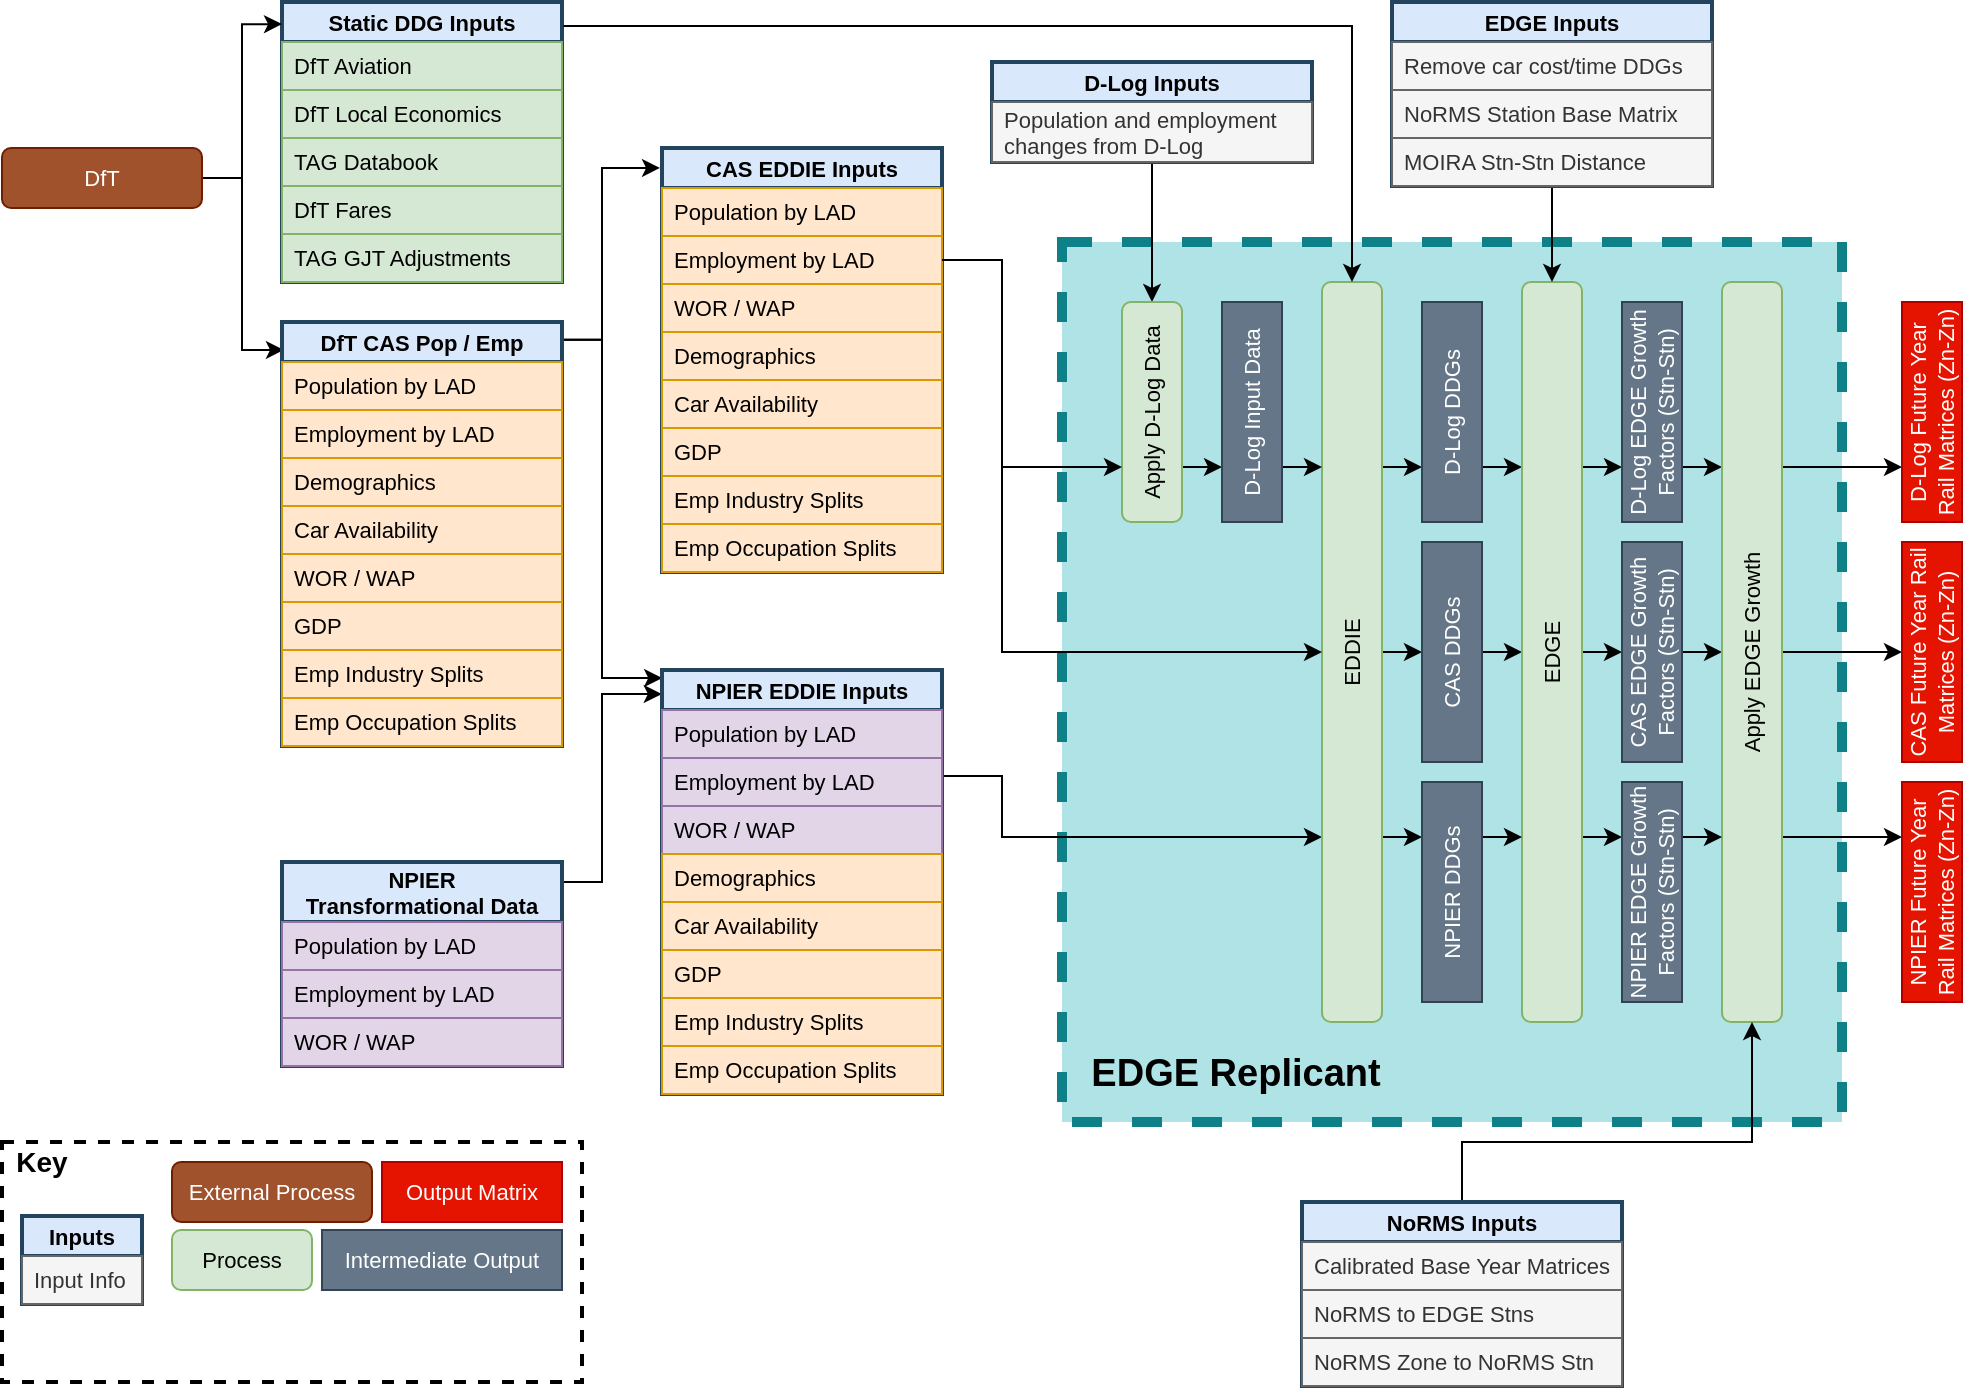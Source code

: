 <mxfile version="14.9.6" type="device" pages="2"><diagram id="xiVbnv9Z3kEjWXhl6XLZ" name="EDGE / Rail"><mxGraphModel dx="2249" dy="832" grid="1" gridSize="10" guides="1" tooltips="1" connect="1" arrows="1" fold="1" page="1" pageScale="1" pageWidth="827" pageHeight="1169" math="0" shadow="0"><root><mxCell id="0"/><mxCell id="1" parent="0"/><mxCell id="wJbxMJdrwcVg3yQO91d--107" value="" style="rounded=0;whiteSpace=wrap;html=1;strokeWidth=5;fontSize=11;dashed=1;fillColor=#b0e3e6;strokeColor=#0e8088;" parent="1" vertex="1"><mxGeometry x="490" y="170" width="390" height="440" as="geometry"/></mxCell><mxCell id="OQW1ox4yVsEIrrEEjxvf-1" value="" style="group" parent="1" vertex="1" connectable="0"><mxGeometry x="-40" y="620" width="290" height="120" as="geometry"/></mxCell><mxCell id="OQW1ox4yVsEIrrEEjxvf-2" value="" style="rounded=0;whiteSpace=wrap;html=1;dashed=1;strokeWidth=2;" parent="OQW1ox4yVsEIrrEEjxvf-1" vertex="1"><mxGeometry width="290" height="120" as="geometry"/></mxCell><mxCell id="OQW1ox4yVsEIrrEEjxvf-3" value="&lt;b style=&quot;font-size: 14px&quot;&gt;Key&lt;/b&gt;" style="text;html=1;strokeColor=none;fillColor=none;align=center;verticalAlign=middle;whiteSpace=wrap;rounded=0;dashed=1;" parent="OQW1ox4yVsEIrrEEjxvf-1" vertex="1"><mxGeometry width="40" height="20" as="geometry"/></mxCell><mxCell id="OQW1ox4yVsEIrrEEjxvf-4" value="Inputs" style="swimlane;fontStyle=1;childLayout=stackLayout;horizontal=1;startSize=20;fillColor=#dae8fc;horizontalStack=0;resizeParent=1;resizeParentMax=0;resizeLast=0;collapsible=1;marginBottom=0;rounded=0;glass=0;fontSize=11;align=center;strokeWidth=2;strokeColor=#23445D;" parent="OQW1ox4yVsEIrrEEjxvf-1" vertex="1"><mxGeometry x="10" y="37" width="60" height="44" as="geometry"/></mxCell><mxCell id="OQW1ox4yVsEIrrEEjxvf-5" value="Input Info" style="text;strokeColor=#666666;fillColor=#f5f5f5;align=left;verticalAlign=middle;spacingLeft=4;spacingRight=4;overflow=hidden;rotatable=0;points=[[0,0.5],[1,0.5]];portConstraint=eastwest;fontSize=11;whiteSpace=wrap;fontColor=#333333;" parent="OQW1ox4yVsEIrrEEjxvf-4" vertex="1"><mxGeometry y="20" width="60" height="24" as="geometry"/></mxCell><mxCell id="OQW1ox4yVsEIrrEEjxvf-6" value="&lt;font style=&quot;font-size: 11px&quot;&gt;Process&lt;/font&gt;" style="rounded=1;whiteSpace=wrap;html=1;fillColor=#d5e8d4;strokeColor=#82b366;" parent="OQW1ox4yVsEIrrEEjxvf-1" vertex="1"><mxGeometry x="85" y="44" width="70" height="30" as="geometry"/></mxCell><mxCell id="OQW1ox4yVsEIrrEEjxvf-7" value="&lt;font style=&quot;font-size: 11px&quot;&gt;External Process&lt;/font&gt;" style="rounded=1;whiteSpace=wrap;html=1;fillColor=#a0522d;strokeColor=#6D1F00;fontColor=#ffffff;" parent="OQW1ox4yVsEIrrEEjxvf-1" vertex="1"><mxGeometry x="85" y="10" width="100" height="30" as="geometry"/></mxCell><mxCell id="OQW1ox4yVsEIrrEEjxvf-8" value="Intermediate Output" style="rounded=0;whiteSpace=wrap;html=1;strokeWidth=1;fillColor=#647687;strokeColor=#314354;fontSize=11;fontColor=#ffffff;" parent="OQW1ox4yVsEIrrEEjxvf-1" vertex="1"><mxGeometry x="160" y="44" width="120" height="30" as="geometry"/></mxCell><mxCell id="OQW1ox4yVsEIrrEEjxvf-9" value="Output Matrix" style="rounded=0;whiteSpace=wrap;html=1;strokeWidth=1;fillColor=#e51400;strokeColor=#B20000;fontSize=11;fontColor=#ffffff;" parent="OQW1ox4yVsEIrrEEjxvf-1" vertex="1"><mxGeometry x="190" y="10" width="90" height="30" as="geometry"/></mxCell><mxCell id="wJbxMJdrwcVg3yQO91d--1" value="Static DDG Inputs" style="swimlane;fontStyle=1;childLayout=stackLayout;horizontal=1;startSize=20;fillColor=#dae8fc;horizontalStack=0;resizeParent=1;resizeParentMax=0;resizeLast=0;collapsible=1;marginBottom=0;rounded=0;glass=0;fontSize=11;align=center;strokeWidth=2;strokeColor=#23445D;" parent="1" vertex="1"><mxGeometry x="100" y="50" width="140" height="140" as="geometry"/></mxCell><mxCell id="wJbxMJdrwcVg3yQO91d--2" value="DfT Aviation" style="text;strokeColor=#82b366;fillColor=#d5e8d4;align=left;verticalAlign=middle;spacingLeft=4;spacingRight=4;overflow=hidden;rotatable=0;points=[[0,0.5],[1,0.5]];portConstraint=eastwest;fontSize=11;whiteSpace=wrap;" parent="wJbxMJdrwcVg3yQO91d--1" vertex="1"><mxGeometry y="20" width="140" height="24" as="geometry"/></mxCell><mxCell id="wJbxMJdrwcVg3yQO91d--11" value="DfT Local Economics" style="text;strokeColor=#82b366;fillColor=#d5e8d4;align=left;verticalAlign=middle;spacingLeft=4;spacingRight=4;overflow=hidden;rotatable=0;points=[[0,0.5],[1,0.5]];portConstraint=eastwest;fontSize=11;whiteSpace=wrap;" parent="wJbxMJdrwcVg3yQO91d--1" vertex="1"><mxGeometry y="44" width="140" height="24" as="geometry"/></mxCell><mxCell id="wJbxMJdrwcVg3yQO91d--12" value="TAG Databook" style="text;strokeColor=#82b366;fillColor=#d5e8d4;align=left;verticalAlign=middle;spacingLeft=4;spacingRight=4;overflow=hidden;rotatable=0;points=[[0,0.5],[1,0.5]];portConstraint=eastwest;fontSize=11;whiteSpace=wrap;" parent="wJbxMJdrwcVg3yQO91d--1" vertex="1"><mxGeometry y="68" width="140" height="24" as="geometry"/></mxCell><mxCell id="wJbxMJdrwcVg3yQO91d--13" value="DfT Fares" style="text;strokeColor=#82b366;fillColor=#d5e8d4;align=left;verticalAlign=middle;spacingLeft=4;spacingRight=4;overflow=hidden;rotatable=0;points=[[0,0.5],[1,0.5]];portConstraint=eastwest;fontSize=11;whiteSpace=wrap;" parent="wJbxMJdrwcVg3yQO91d--1" vertex="1"><mxGeometry y="92" width="140" height="24" as="geometry"/></mxCell><mxCell id="wJbxMJdrwcVg3yQO91d--17" value="TAG GJT Adjustments" style="text;strokeColor=#82b366;fillColor=#d5e8d4;align=left;verticalAlign=middle;spacingLeft=4;spacingRight=4;overflow=hidden;rotatable=0;points=[[0,0.5],[1,0.5]];portConstraint=eastwest;fontSize=11;whiteSpace=wrap;" parent="wJbxMJdrwcVg3yQO91d--1" vertex="1"><mxGeometry y="116" width="140" height="24" as="geometry"/></mxCell><mxCell id="wJbxMJdrwcVg3yQO91d--23" style="edgeStyle=orthogonalEdgeStyle;rounded=0;orthogonalLoop=1;jettySize=auto;html=1;exitX=1;exitY=0.5;exitDx=0;exitDy=0;entryX=0;entryY=0.079;entryDx=0;entryDy=0;entryPerimeter=0;" parent="1" source="wJbxMJdrwcVg3yQO91d--4" target="wJbxMJdrwcVg3yQO91d--1" edge="1"><mxGeometry relative="1" as="geometry"/></mxCell><mxCell id="wJbxMJdrwcVg3yQO91d--24" style="edgeStyle=orthogonalEdgeStyle;rounded=0;orthogonalLoop=1;jettySize=auto;html=1;exitX=1;exitY=0.5;exitDx=0;exitDy=0;entryX=0.007;entryY=0.066;entryDx=0;entryDy=0;entryPerimeter=0;" parent="1" source="wJbxMJdrwcVg3yQO91d--4" target="wJbxMJdrwcVg3yQO91d--8" edge="1"><mxGeometry relative="1" as="geometry"/></mxCell><mxCell id="wJbxMJdrwcVg3yQO91d--4" value="&lt;span style=&quot;font-size: 11px&quot;&gt;DfT&lt;/span&gt;" style="rounded=1;whiteSpace=wrap;html=1;fillColor=#a0522d;strokeColor=#6D1F00;fontColor=#ffffff;" parent="1" vertex="1"><mxGeometry x="-40" y="123" width="100" height="30" as="geometry"/></mxCell><mxCell id="wJbxMJdrwcVg3yQO91d--49" style="edgeStyle=orthogonalEdgeStyle;rounded=0;orthogonalLoop=1;jettySize=auto;html=1;exitX=1.001;exitY=0.082;exitDx=0;exitDy=0;exitPerimeter=0;entryX=-0.001;entryY=0.057;entryDx=0;entryDy=0;entryPerimeter=0;" parent="1" source="wJbxMJdrwcVg3yQO91d--5" target="wJbxMJdrwcVg3yQO91d--40" edge="1"><mxGeometry relative="1" as="geometry"><mxPoint x="220" y="470" as="sourcePoint"/><mxPoint x="240" y="361" as="targetPoint"/><Array as="points"><mxPoint x="240" y="490"/><mxPoint x="260" y="490"/><mxPoint x="260" y="396"/><mxPoint x="290" y="396"/></Array></mxGeometry></mxCell><mxCell id="wJbxMJdrwcVg3yQO91d--5" value="NPIER&#10;Transformational Data" style="swimlane;fontStyle=1;childLayout=stackLayout;horizontal=1;startSize=30;fillColor=#dae8fc;horizontalStack=0;resizeParent=1;resizeParentMax=0;resizeLast=0;collapsible=1;marginBottom=0;rounded=0;glass=0;fontSize=11;align=center;strokeWidth=2;strokeColor=#23445D;" parent="1" vertex="1"><mxGeometry x="100" y="480" width="140" height="102" as="geometry"/></mxCell><mxCell id="wJbxMJdrwcVg3yQO91d--6" value="Population by LAD" style="text;strokeColor=#9673a6;fillColor=#e1d5e7;align=left;verticalAlign=middle;spacingLeft=4;spacingRight=4;overflow=hidden;rotatable=0;points=[[0,0.5],[1,0.5]];portConstraint=eastwest;fontSize=11;whiteSpace=wrap;" parent="wJbxMJdrwcVg3yQO91d--5" vertex="1"><mxGeometry y="30" width="140" height="24" as="geometry"/></mxCell><mxCell id="wJbxMJdrwcVg3yQO91d--7" value="Employment by LAD" style="text;strokeColor=#9673a6;fillColor=#e1d5e7;align=left;verticalAlign=middle;spacingLeft=4;spacingRight=4;overflow=hidden;rotatable=0;points=[[0,0.5],[1,0.5]];portConstraint=eastwest;fontSize=11;whiteSpace=wrap;" parent="wJbxMJdrwcVg3yQO91d--5" vertex="1"><mxGeometry y="54" width="140" height="24" as="geometry"/></mxCell><mxCell id="CoUMYz8mF1S2mDn_6zS0-1" value="WOR / WAP" style="text;strokeColor=#9673a6;fillColor=#e1d5e7;align=left;verticalAlign=middle;spacingLeft=4;spacingRight=4;overflow=hidden;rotatable=0;points=[[0,0.5],[1,0.5]];portConstraint=eastwest;fontSize=11;whiteSpace=wrap;" parent="wJbxMJdrwcVg3yQO91d--5" vertex="1"><mxGeometry y="78" width="140" height="24" as="geometry"/></mxCell><mxCell id="wJbxMJdrwcVg3yQO91d--50" style="edgeStyle=orthogonalEdgeStyle;rounded=0;orthogonalLoop=1;jettySize=auto;html=1;exitX=1.004;exitY=0.042;exitDx=0;exitDy=0;exitPerimeter=0;entryX=0.001;entryY=0.017;entryDx=0;entryDy=0;entryPerimeter=0;" parent="1" source="wJbxMJdrwcVg3yQO91d--8" target="wJbxMJdrwcVg3yQO91d--40" edge="1"><mxGeometry relative="1" as="geometry"><mxPoint x="230" y="390" as="targetPoint"/><mxPoint x="230" y="210" as="sourcePoint"/><Array as="points"><mxPoint x="260" y="219"/><mxPoint x="260" y="388"/><mxPoint x="290" y="388"/></Array></mxGeometry></mxCell><mxCell id="wJbxMJdrwcVg3yQO91d--51" style="edgeStyle=orthogonalEdgeStyle;rounded=0;orthogonalLoop=1;jettySize=auto;html=1;exitX=1.005;exitY=0.042;exitDx=0;exitDy=0;entryX=-0.007;entryY=0.047;entryDx=0;entryDy=0;entryPerimeter=0;exitPerimeter=0;" parent="1" source="wJbxMJdrwcVg3yQO91d--8" target="wJbxMJdrwcVg3yQO91d--26" edge="1"><mxGeometry relative="1" as="geometry"><Array as="points"><mxPoint x="260" y="219"/><mxPoint x="260" y="133"/></Array></mxGeometry></mxCell><mxCell id="wJbxMJdrwcVg3yQO91d--8" value="DfT CAS Pop / Emp" style="swimlane;fontStyle=1;childLayout=stackLayout;horizontal=1;startSize=20;fillColor=#dae8fc;horizontalStack=0;resizeParent=1;resizeParentMax=0;resizeLast=0;collapsible=1;marginBottom=0;rounded=0;glass=0;fontSize=11;align=center;strokeWidth=2;strokeColor=#23445D;" parent="1" vertex="1"><mxGeometry x="100" y="210" width="140" height="212" as="geometry"/></mxCell><mxCell id="wJbxMJdrwcVg3yQO91d--9" value="Population by LAD" style="text;strokeColor=#d79b00;fillColor=#ffe6cc;align=left;verticalAlign=middle;spacingLeft=4;spacingRight=4;overflow=hidden;rotatable=0;points=[[0,0.5],[1,0.5]];portConstraint=eastwest;fontSize=11;whiteSpace=wrap;" parent="wJbxMJdrwcVg3yQO91d--8" vertex="1"><mxGeometry y="20" width="140" height="24" as="geometry"/></mxCell><mxCell id="wJbxMJdrwcVg3yQO91d--10" value="Employment by LAD" style="text;strokeColor=#d79b00;fillColor=#ffe6cc;align=left;verticalAlign=middle;spacingLeft=4;spacingRight=4;overflow=hidden;rotatable=0;points=[[0,0.5],[1,0.5]];portConstraint=eastwest;fontSize=11;whiteSpace=wrap;" parent="wJbxMJdrwcVg3yQO91d--8" vertex="1"><mxGeometry y="44" width="140" height="24" as="geometry"/></mxCell><mxCell id="wJbxMJdrwcVg3yQO91d--21" value="Demographics" style="text;strokeColor=#d79b00;fillColor=#ffe6cc;align=left;verticalAlign=middle;spacingLeft=4;spacingRight=4;overflow=hidden;rotatable=0;points=[[0,0.5],[1,0.5]];portConstraint=eastwest;fontSize=11;whiteSpace=wrap;" parent="wJbxMJdrwcVg3yQO91d--8" vertex="1"><mxGeometry y="68" width="140" height="24" as="geometry"/></mxCell><mxCell id="wJbxMJdrwcVg3yQO91d--20" value="Car Availability" style="text;strokeColor=#d79b00;fillColor=#ffe6cc;align=left;verticalAlign=middle;spacingLeft=4;spacingRight=4;overflow=hidden;rotatable=0;points=[[0,0.5],[1,0.5]];portConstraint=eastwest;fontSize=11;whiteSpace=wrap;" parent="wJbxMJdrwcVg3yQO91d--8" vertex="1"><mxGeometry y="92" width="140" height="24" as="geometry"/></mxCell><mxCell id="wJbxMJdrwcVg3yQO91d--16" value="WOR / WAP" style="text;strokeColor=#d79b00;fillColor=#ffe6cc;align=left;verticalAlign=middle;spacingLeft=4;spacingRight=4;overflow=hidden;rotatable=0;points=[[0,0.5],[1,0.5]];portConstraint=eastwest;fontSize=11;whiteSpace=wrap;" parent="wJbxMJdrwcVg3yQO91d--8" vertex="1"><mxGeometry y="116" width="140" height="24" as="geometry"/></mxCell><mxCell id="wJbxMJdrwcVg3yQO91d--15" value="GDP" style="text;strokeColor=#d79b00;fillColor=#ffe6cc;align=left;verticalAlign=middle;spacingLeft=4;spacingRight=4;overflow=hidden;rotatable=0;points=[[0,0.5],[1,0.5]];portConstraint=eastwest;fontSize=11;whiteSpace=wrap;" parent="wJbxMJdrwcVg3yQO91d--8" vertex="1"><mxGeometry y="140" width="140" height="24" as="geometry"/></mxCell><mxCell id="wJbxMJdrwcVg3yQO91d--22" value="Emp Industry Splits" style="text;strokeColor=#d79b00;fillColor=#ffe6cc;align=left;verticalAlign=middle;spacingLeft=4;spacingRight=4;overflow=hidden;rotatable=0;points=[[0,0.5],[1,0.5]];portConstraint=eastwest;fontSize=11;whiteSpace=wrap;" parent="wJbxMJdrwcVg3yQO91d--8" vertex="1"><mxGeometry y="164" width="140" height="24" as="geometry"/></mxCell><mxCell id="wJbxMJdrwcVg3yQO91d--14" value="Emp Occupation Splits" style="text;strokeColor=#d79b00;fillColor=#ffe6cc;align=left;verticalAlign=middle;spacingLeft=4;spacingRight=4;overflow=hidden;rotatable=0;points=[[0,0.5],[1,0.5]];portConstraint=eastwest;fontSize=11;whiteSpace=wrap;" parent="wJbxMJdrwcVg3yQO91d--8" vertex="1"><mxGeometry y="188" width="140" height="24" as="geometry"/></mxCell><mxCell id="wJbxMJdrwcVg3yQO91d--26" value="CAS EDDIE Inputs" style="swimlane;fontStyle=1;childLayout=stackLayout;horizontal=1;startSize=20;fillColor=#dae8fc;horizontalStack=0;resizeParent=1;resizeParentMax=0;resizeLast=0;collapsible=1;marginBottom=0;rounded=0;glass=0;fontSize=11;align=center;strokeWidth=2;strokeColor=#23445D;" parent="1" vertex="1"><mxGeometry x="290" y="123" width="140" height="212" as="geometry"/></mxCell><mxCell id="wJbxMJdrwcVg3yQO91d--27" value="Population by LAD" style="text;strokeColor=#d79b00;fillColor=#ffe6cc;align=left;verticalAlign=middle;spacingLeft=4;spacingRight=4;overflow=hidden;rotatable=0;points=[[0,0.5],[1,0.5]];portConstraint=eastwest;fontSize=11;whiteSpace=wrap;" parent="wJbxMJdrwcVg3yQO91d--26" vertex="1"><mxGeometry y="20" width="140" height="24" as="geometry"/></mxCell><mxCell id="wJbxMJdrwcVg3yQO91d--28" value="Employment by LAD" style="text;strokeColor=#d79b00;fillColor=#ffe6cc;align=left;verticalAlign=middle;spacingLeft=4;spacingRight=4;overflow=hidden;rotatable=0;points=[[0,0.5],[1,0.5]];portConstraint=eastwest;fontSize=11;whiteSpace=wrap;" parent="wJbxMJdrwcVg3yQO91d--26" vertex="1"><mxGeometry y="44" width="140" height="24" as="geometry"/></mxCell><mxCell id="wJbxMJdrwcVg3yQO91d--31" value="WOR / WAP" style="text;strokeColor=#d79b00;fillColor=#ffe6cc;align=left;verticalAlign=middle;spacingLeft=4;spacingRight=4;overflow=hidden;rotatable=0;points=[[0,0.5],[1,0.5]];portConstraint=eastwest;fontSize=11;whiteSpace=wrap;" parent="wJbxMJdrwcVg3yQO91d--26" vertex="1"><mxGeometry y="68" width="140" height="24" as="geometry"/></mxCell><mxCell id="wJbxMJdrwcVg3yQO91d--29" value="Demographics" style="text;strokeColor=#d79b00;fillColor=#ffe6cc;align=left;verticalAlign=middle;spacingLeft=4;spacingRight=4;overflow=hidden;rotatable=0;points=[[0,0.5],[1,0.5]];portConstraint=eastwest;fontSize=11;whiteSpace=wrap;" parent="wJbxMJdrwcVg3yQO91d--26" vertex="1"><mxGeometry y="92" width="140" height="24" as="geometry"/></mxCell><mxCell id="wJbxMJdrwcVg3yQO91d--30" value="Car Availability" style="text;strokeColor=#d79b00;fillColor=#ffe6cc;align=left;verticalAlign=middle;spacingLeft=4;spacingRight=4;overflow=hidden;rotatable=0;points=[[0,0.5],[1,0.5]];portConstraint=eastwest;fontSize=11;whiteSpace=wrap;" parent="wJbxMJdrwcVg3yQO91d--26" vertex="1"><mxGeometry y="116" width="140" height="24" as="geometry"/></mxCell><mxCell id="wJbxMJdrwcVg3yQO91d--32" value="GDP" style="text;strokeColor=#d79b00;fillColor=#ffe6cc;align=left;verticalAlign=middle;spacingLeft=4;spacingRight=4;overflow=hidden;rotatable=0;points=[[0,0.5],[1,0.5]];portConstraint=eastwest;fontSize=11;whiteSpace=wrap;" parent="wJbxMJdrwcVg3yQO91d--26" vertex="1"><mxGeometry y="140" width="140" height="24" as="geometry"/></mxCell><mxCell id="wJbxMJdrwcVg3yQO91d--33" value="Emp Industry Splits" style="text;strokeColor=#d79b00;fillColor=#ffe6cc;align=left;verticalAlign=middle;spacingLeft=4;spacingRight=4;overflow=hidden;rotatable=0;points=[[0,0.5],[1,0.5]];portConstraint=eastwest;fontSize=11;whiteSpace=wrap;" parent="wJbxMJdrwcVg3yQO91d--26" vertex="1"><mxGeometry y="164" width="140" height="24" as="geometry"/></mxCell><mxCell id="wJbxMJdrwcVg3yQO91d--34" value="Emp Occupation Splits" style="text;strokeColor=#d79b00;fillColor=#ffe6cc;align=left;verticalAlign=middle;spacingLeft=4;spacingRight=4;overflow=hidden;rotatable=0;points=[[0,0.5],[1,0.5]];portConstraint=eastwest;fontSize=11;whiteSpace=wrap;" parent="wJbxMJdrwcVg3yQO91d--26" vertex="1"><mxGeometry y="188" width="140" height="24" as="geometry"/></mxCell><mxCell id="wJbxMJdrwcVg3yQO91d--54" style="edgeStyle=orthogonalEdgeStyle;rounded=0;orthogonalLoop=1;jettySize=auto;html=1;exitX=1;exitY=0.25;exitDx=0;exitDy=0;entryX=0.25;entryY=0;entryDx=0;entryDy=0;" parent="1" source="wJbxMJdrwcVg3yQO91d--40" target="wJbxMJdrwcVg3yQO91d--52" edge="1"><mxGeometry relative="1" as="geometry"><Array as="points"><mxPoint x="460" y="437"/><mxPoint x="460" y="468"/></Array></mxGeometry></mxCell><mxCell id="wJbxMJdrwcVg3yQO91d--40" value="NPIER EDDIE Inputs" style="swimlane;fontStyle=1;childLayout=stackLayout;horizontal=1;startSize=20;fillColor=#dae8fc;horizontalStack=0;resizeParent=1;resizeParentMax=0;resizeLast=0;collapsible=1;marginBottom=0;rounded=0;glass=0;fontSize=11;align=center;strokeWidth=2;strokeColor=#23445D;" parent="1" vertex="1"><mxGeometry x="290" y="384" width="140" height="212" as="geometry"/></mxCell><mxCell id="wJbxMJdrwcVg3yQO91d--41" value="Population by LAD" style="text;strokeColor=#9673a6;fillColor=#e1d5e7;align=left;verticalAlign=middle;spacingLeft=4;spacingRight=4;overflow=hidden;rotatable=0;points=[[0,0.5],[1,0.5]];portConstraint=eastwest;fontSize=11;whiteSpace=wrap;" parent="wJbxMJdrwcVg3yQO91d--40" vertex="1"><mxGeometry y="20" width="140" height="24" as="geometry"/></mxCell><mxCell id="wJbxMJdrwcVg3yQO91d--42" value="Employment by LAD" style="text;strokeColor=#9673a6;fillColor=#e1d5e7;align=left;verticalAlign=middle;spacingLeft=4;spacingRight=4;overflow=hidden;rotatable=0;points=[[0,0.5],[1,0.5]];portConstraint=eastwest;fontSize=11;whiteSpace=wrap;" parent="wJbxMJdrwcVg3yQO91d--40" vertex="1"><mxGeometry y="44" width="140" height="24" as="geometry"/></mxCell><mxCell id="CoUMYz8mF1S2mDn_6zS0-2" value="WOR / WAP" style="text;strokeColor=#9673a6;fillColor=#e1d5e7;align=left;verticalAlign=middle;spacingLeft=4;spacingRight=4;overflow=hidden;rotatable=0;points=[[0,0.5],[1,0.5]];portConstraint=eastwest;fontSize=11;whiteSpace=wrap;" parent="wJbxMJdrwcVg3yQO91d--40" vertex="1"><mxGeometry y="68" width="140" height="24" as="geometry"/></mxCell><mxCell id="wJbxMJdrwcVg3yQO91d--43" value="Demographics" style="text;strokeColor=#d79b00;fillColor=#ffe6cc;align=left;verticalAlign=middle;spacingLeft=4;spacingRight=4;overflow=hidden;rotatable=0;points=[[0,0.5],[1,0.5]];portConstraint=eastwest;fontSize=11;whiteSpace=wrap;" parent="wJbxMJdrwcVg3yQO91d--40" vertex="1"><mxGeometry y="92" width="140" height="24" as="geometry"/></mxCell><mxCell id="wJbxMJdrwcVg3yQO91d--44" value="Car Availability" style="text;strokeColor=#d79b00;fillColor=#ffe6cc;align=left;verticalAlign=middle;spacingLeft=4;spacingRight=4;overflow=hidden;rotatable=0;points=[[0,0.5],[1,0.5]];portConstraint=eastwest;fontSize=11;whiteSpace=wrap;" parent="wJbxMJdrwcVg3yQO91d--40" vertex="1"><mxGeometry y="116" width="140" height="24" as="geometry"/></mxCell><mxCell id="wJbxMJdrwcVg3yQO91d--46" value="GDP" style="text;strokeColor=#d79b00;fillColor=#ffe6cc;align=left;verticalAlign=middle;spacingLeft=4;spacingRight=4;overflow=hidden;rotatable=0;points=[[0,0.5],[1,0.5]];portConstraint=eastwest;fontSize=11;whiteSpace=wrap;" parent="wJbxMJdrwcVg3yQO91d--40" vertex="1"><mxGeometry y="140" width="140" height="24" as="geometry"/></mxCell><mxCell id="wJbxMJdrwcVg3yQO91d--47" value="Emp Industry Splits" style="text;strokeColor=#d79b00;fillColor=#ffe6cc;align=left;verticalAlign=middle;spacingLeft=4;spacingRight=4;overflow=hidden;rotatable=0;points=[[0,0.5],[1,0.5]];portConstraint=eastwest;fontSize=11;whiteSpace=wrap;" parent="wJbxMJdrwcVg3yQO91d--40" vertex="1"><mxGeometry y="164" width="140" height="24" as="geometry"/></mxCell><mxCell id="wJbxMJdrwcVg3yQO91d--48" value="Emp Occupation Splits" style="text;strokeColor=#d79b00;fillColor=#ffe6cc;align=left;verticalAlign=middle;spacingLeft=4;spacingRight=4;overflow=hidden;rotatable=0;points=[[0,0.5],[1,0.5]];portConstraint=eastwest;fontSize=11;whiteSpace=wrap;" parent="wJbxMJdrwcVg3yQO91d--40" vertex="1"><mxGeometry y="188" width="140" height="24" as="geometry"/></mxCell><mxCell id="wJbxMJdrwcVg3yQO91d--59" style="edgeStyle=orthogonalEdgeStyle;rounded=0;orthogonalLoop=1;jettySize=auto;html=1;exitX=0.5;exitY=1;exitDx=0;exitDy=0;entryX=0.5;entryY=0;entryDx=0;entryDy=0;" parent="1" source="wJbxMJdrwcVg3yQO91d--52" target="wJbxMJdrwcVg3yQO91d--56" edge="1"><mxGeometry relative="1" as="geometry"/></mxCell><mxCell id="K4s2SUWSrwWurAR0az5r-6" style="edgeStyle=orthogonalEdgeStyle;rounded=0;orthogonalLoop=1;jettySize=auto;html=1;exitX=0.75;exitY=1;exitDx=0;exitDy=0;entryX=0.25;entryY=0;entryDx=0;entryDy=0;" edge="1" parent="1" source="wJbxMJdrwcVg3yQO91d--52" target="wJbxMJdrwcVg3yQO91d--58"><mxGeometry relative="1" as="geometry"/></mxCell><mxCell id="K4s2SUWSrwWurAR0az5r-7" style="edgeStyle=orthogonalEdgeStyle;rounded=0;orthogonalLoop=1;jettySize=auto;html=1;exitX=0.25;exitY=1;exitDx=0;exitDy=0;entryX=0.75;entryY=0;entryDx=0;entryDy=0;" edge="1" parent="1" source="wJbxMJdrwcVg3yQO91d--52" target="K4s2SUWSrwWurAR0az5r-1"><mxGeometry relative="1" as="geometry"/></mxCell><mxCell id="wJbxMJdrwcVg3yQO91d--52" value="&lt;font style=&quot;font-size: 11px&quot;&gt;EDDIE&lt;/font&gt;" style="rounded=1;whiteSpace=wrap;html=1;fillColor=#d5e8d4;strokeColor=#82b366;rotation=-90;" parent="1" vertex="1"><mxGeometry x="450" y="360" width="370" height="30" as="geometry"/></mxCell><mxCell id="wJbxMJdrwcVg3yQO91d--53" style="edgeStyle=orthogonalEdgeStyle;rounded=0;orthogonalLoop=1;jettySize=auto;html=1;exitX=1.005;exitY=0.086;exitDx=0;exitDy=0;exitPerimeter=0;entryX=1;entryY=0.5;entryDx=0;entryDy=0;" parent="1" source="wJbxMJdrwcVg3yQO91d--1" target="wJbxMJdrwcVg3yQO91d--52" edge="1"><mxGeometry relative="1" as="geometry"/></mxCell><mxCell id="K4s2SUWSrwWurAR0az5r-16" style="edgeStyle=orthogonalEdgeStyle;rounded=0;jumpStyle=arc;orthogonalLoop=1;jettySize=auto;html=1;exitX=0.5;exitY=1;exitDx=0;exitDy=0;entryX=0.5;entryY=0;entryDx=0;entryDy=0;" edge="1" parent="1" source="wJbxMJdrwcVg3yQO91d--56" target="wJbxMJdrwcVg3yQO91d--61"><mxGeometry relative="1" as="geometry"/></mxCell><mxCell id="wJbxMJdrwcVg3yQO91d--56" value="CAS DDGs" style="rounded=0;whiteSpace=wrap;html=1;strokeWidth=1;fillColor=#647687;strokeColor=#314354;fontSize=11;fontColor=#ffffff;rotation=-90;" parent="1" vertex="1"><mxGeometry x="630" y="360" width="110" height="30" as="geometry"/></mxCell><mxCell id="K4s2SUWSrwWurAR0az5r-15" style="edgeStyle=orthogonalEdgeStyle;rounded=0;jumpStyle=arc;orthogonalLoop=1;jettySize=auto;html=1;exitX=0.25;exitY=1;exitDx=0;exitDy=0;entryX=0.75;entryY=0;entryDx=0;entryDy=0;" edge="1" parent="1" source="wJbxMJdrwcVg3yQO91d--58" target="wJbxMJdrwcVg3yQO91d--61"><mxGeometry relative="1" as="geometry"/></mxCell><mxCell id="wJbxMJdrwcVg3yQO91d--58" value="D-Log DDGs" style="rounded=0;whiteSpace=wrap;html=1;strokeWidth=1;fillColor=#647687;strokeColor=#314354;fontSize=11;fontColor=#ffffff;rotation=-90;" parent="1" vertex="1"><mxGeometry x="630" y="240" width="110" height="30" as="geometry"/></mxCell><mxCell id="K4s2SUWSrwWurAR0az5r-19" style="edgeStyle=orthogonalEdgeStyle;rounded=0;jumpStyle=arc;orthogonalLoop=1;jettySize=auto;html=1;exitX=0.75;exitY=1;exitDx=0;exitDy=0;entryX=0.25;entryY=0;entryDx=0;entryDy=0;" edge="1" parent="1" source="wJbxMJdrwcVg3yQO91d--61" target="wJbxMJdrwcVg3yQO91d--72"><mxGeometry relative="1" as="geometry"/></mxCell><mxCell id="K4s2SUWSrwWurAR0az5r-20" style="edgeStyle=orthogonalEdgeStyle;rounded=0;jumpStyle=arc;orthogonalLoop=1;jettySize=auto;html=1;exitX=0.5;exitY=1;exitDx=0;exitDy=0;entryX=0.5;entryY=0;entryDx=0;entryDy=0;" edge="1" parent="1" source="wJbxMJdrwcVg3yQO91d--61" target="wJbxMJdrwcVg3yQO91d--71"><mxGeometry relative="1" as="geometry"/></mxCell><mxCell id="K4s2SUWSrwWurAR0az5r-21" style="edgeStyle=orthogonalEdgeStyle;rounded=0;jumpStyle=arc;orthogonalLoop=1;jettySize=auto;html=1;exitX=0.25;exitY=1;exitDx=0;exitDy=0;entryX=0.75;entryY=0;entryDx=0;entryDy=0;" edge="1" parent="1" source="wJbxMJdrwcVg3yQO91d--61" target="K4s2SUWSrwWurAR0az5r-18"><mxGeometry relative="1" as="geometry"/></mxCell><mxCell id="wJbxMJdrwcVg3yQO91d--61" value="&lt;font style=&quot;font-size: 11px&quot;&gt;EDGE&lt;/font&gt;" style="rounded=1;whiteSpace=wrap;html=1;fillColor=#d5e8d4;strokeColor=#82b366;rotation=-90;" parent="1" vertex="1"><mxGeometry x="550" y="360" width="370" height="30" as="geometry"/></mxCell><mxCell id="wJbxMJdrwcVg3yQO91d--70" style="edgeStyle=orthogonalEdgeStyle;rounded=0;orthogonalLoop=1;jettySize=auto;html=1;exitX=0.5;exitY=1;exitDx=0;exitDy=0;" parent="1" source="wJbxMJdrwcVg3yQO91d--64" target="wJbxMJdrwcVg3yQO91d--61" edge="1"><mxGeometry relative="1" as="geometry"/></mxCell><mxCell id="wJbxMJdrwcVg3yQO91d--64" value="EDGE Inputs" style="swimlane;fontStyle=1;childLayout=stackLayout;horizontal=1;startSize=20;fillColor=#dae8fc;horizontalStack=0;resizeParent=1;resizeParentMax=0;resizeLast=0;collapsible=1;marginBottom=0;rounded=0;glass=0;fontSize=11;align=center;strokeWidth=2;strokeColor=#23445D;" parent="1" vertex="1"><mxGeometry x="655" y="50" width="160" height="92" as="geometry"/></mxCell><mxCell id="wJbxMJdrwcVg3yQO91d--65" value="Remove car cost/time DDGs" style="text;strokeColor=#666666;fillColor=#f5f5f5;align=left;verticalAlign=middle;spacingLeft=4;spacingRight=4;overflow=hidden;rotatable=0;points=[[0,0.5],[1,0.5]];portConstraint=eastwest;fontSize=11;whiteSpace=wrap;fontColor=#333333;" parent="wJbxMJdrwcVg3yQO91d--64" vertex="1"><mxGeometry y="20" width="160" height="24" as="geometry"/></mxCell><mxCell id="wJbxMJdrwcVg3yQO91d--66" value="NoRMS Station Base Matrix" style="text;strokeColor=#666666;fillColor=#f5f5f5;align=left;verticalAlign=middle;spacingLeft=4;spacingRight=4;overflow=hidden;rotatable=0;points=[[0,0.5],[1,0.5]];portConstraint=eastwest;fontSize=11;whiteSpace=wrap;fontColor=#333333;" parent="wJbxMJdrwcVg3yQO91d--64" vertex="1"><mxGeometry y="44" width="160" height="24" as="geometry"/></mxCell><mxCell id="wJbxMJdrwcVg3yQO91d--67" value="MOIRA Stn-Stn Distance" style="text;strokeColor=#666666;fillColor=#f5f5f5;align=left;verticalAlign=middle;spacingLeft=4;spacingRight=4;overflow=hidden;rotatable=0;points=[[0,0.5],[1,0.5]];portConstraint=eastwest;fontSize=11;whiteSpace=wrap;fontColor=#333333;" parent="wJbxMJdrwcVg3yQO91d--64" vertex="1"><mxGeometry y="68" width="160" height="24" as="geometry"/></mxCell><mxCell id="K4s2SUWSrwWurAR0az5r-23" style="edgeStyle=orthogonalEdgeStyle;rounded=0;jumpStyle=arc;orthogonalLoop=1;jettySize=auto;html=1;exitX=0.5;exitY=1;exitDx=0;exitDy=0;entryX=0.5;entryY=0;entryDx=0;entryDy=0;" edge="1" parent="1" source="wJbxMJdrwcVg3yQO91d--71" target="wJbxMJdrwcVg3yQO91d--75"><mxGeometry relative="1" as="geometry"/></mxCell><mxCell id="wJbxMJdrwcVg3yQO91d--71" value="CAS EDGE Growth Factors (Stn-Stn)" style="rounded=0;whiteSpace=wrap;html=1;strokeWidth=1;fillColor=#647687;strokeColor=#314354;fontSize=11;fontColor=#ffffff;rotation=-90;" parent="1" vertex="1"><mxGeometry x="730" y="360" width="110" height="30" as="geometry"/></mxCell><mxCell id="K4s2SUWSrwWurAR0az5r-22" style="edgeStyle=orthogonalEdgeStyle;rounded=0;jumpStyle=arc;orthogonalLoop=1;jettySize=auto;html=1;exitX=0.25;exitY=1;exitDx=0;exitDy=0;entryX=0.75;entryY=0;entryDx=0;entryDy=0;" edge="1" parent="1" source="wJbxMJdrwcVg3yQO91d--72" target="wJbxMJdrwcVg3yQO91d--75"><mxGeometry relative="1" as="geometry"/></mxCell><mxCell id="wJbxMJdrwcVg3yQO91d--72" value="D-Log EDGE Growth Factors (Stn-Stn)" style="rounded=0;whiteSpace=wrap;html=1;strokeWidth=1;fillColor=#647687;strokeColor=#314354;fontSize=11;fontColor=#ffffff;rotation=-90;" parent="1" vertex="1"><mxGeometry x="730" y="240" width="110" height="30" as="geometry"/></mxCell><mxCell id="K4s2SUWSrwWurAR0az5r-28" style="edgeStyle=orthogonalEdgeStyle;rounded=0;jumpStyle=arc;orthogonalLoop=1;jettySize=auto;html=1;exitX=0.75;exitY=1;exitDx=0;exitDy=0;entryX=0.25;entryY=0;entryDx=0;entryDy=0;" edge="1" parent="1" source="wJbxMJdrwcVg3yQO91d--75" target="wJbxMJdrwcVg3yQO91d--100"><mxGeometry relative="1" as="geometry"/></mxCell><mxCell id="K4s2SUWSrwWurAR0az5r-29" style="edgeStyle=orthogonalEdgeStyle;rounded=0;jumpStyle=arc;orthogonalLoop=1;jettySize=auto;html=1;exitX=0.5;exitY=1;exitDx=0;exitDy=0;" edge="1" parent="1" source="wJbxMJdrwcVg3yQO91d--75" target="K4s2SUWSrwWurAR0az5r-26"><mxGeometry relative="1" as="geometry"/></mxCell><mxCell id="K4s2SUWSrwWurAR0az5r-30" style="edgeStyle=orthogonalEdgeStyle;rounded=0;jumpStyle=arc;orthogonalLoop=1;jettySize=auto;html=1;exitX=0.25;exitY=1;exitDx=0;exitDy=0;entryX=0.75;entryY=0;entryDx=0;entryDy=0;" edge="1" parent="1" source="wJbxMJdrwcVg3yQO91d--75" target="K4s2SUWSrwWurAR0az5r-27"><mxGeometry relative="1" as="geometry"/></mxCell><mxCell id="wJbxMJdrwcVg3yQO91d--75" value="&lt;font style=&quot;font-size: 11px&quot;&gt;Apply EDGE Growth&lt;/font&gt;" style="rounded=1;whiteSpace=wrap;html=1;fillColor=#d5e8d4;strokeColor=#82b366;rotation=-90;" parent="1" vertex="1"><mxGeometry x="650" y="360" width="370" height="30" as="geometry"/></mxCell><mxCell id="wJbxMJdrwcVg3yQO91d--82" style="edgeStyle=orthogonalEdgeStyle;rounded=0;orthogonalLoop=1;jettySize=auto;html=1;exitX=0.5;exitY=0;exitDx=0;exitDy=0;entryX=0;entryY=0.5;entryDx=0;entryDy=0;" parent="1" source="wJbxMJdrwcVg3yQO91d--78" target="wJbxMJdrwcVg3yQO91d--75" edge="1"><mxGeometry relative="1" as="geometry"><mxPoint x="900" y="450" as="targetPoint"/><Array as="points"><mxPoint x="690" y="620"/><mxPoint x="835" y="620"/></Array></mxGeometry></mxCell><mxCell id="wJbxMJdrwcVg3yQO91d--78" value="NoRMS Inputs" style="swimlane;fontStyle=1;childLayout=stackLayout;horizontal=1;startSize=20;fillColor=#dae8fc;horizontalStack=0;resizeParent=1;resizeParentMax=0;resizeLast=0;collapsible=1;marginBottom=0;rounded=0;glass=0;fontSize=11;align=center;strokeWidth=2;strokeColor=#23445D;" parent="1" vertex="1"><mxGeometry x="610" y="650" width="160" height="92" as="geometry"/></mxCell><mxCell id="wJbxMJdrwcVg3yQO91d--79" value="Calibrated Base Year Matrices" style="text;strokeColor=#666666;fillColor=#f5f5f5;align=left;verticalAlign=middle;spacingLeft=4;spacingRight=4;overflow=hidden;rotatable=0;points=[[0,0.5],[1,0.5]];portConstraint=eastwest;fontSize=11;whiteSpace=wrap;fontColor=#333333;" parent="wJbxMJdrwcVg3yQO91d--78" vertex="1"><mxGeometry y="20" width="160" height="24" as="geometry"/></mxCell><mxCell id="wJbxMJdrwcVg3yQO91d--80" value="NoRMS to EDGE Stns" style="text;strokeColor=#666666;fillColor=#f5f5f5;align=left;verticalAlign=middle;spacingLeft=4;spacingRight=4;overflow=hidden;rotatable=0;points=[[0,0.5],[1,0.5]];portConstraint=eastwest;fontSize=11;whiteSpace=wrap;fontColor=#333333;" parent="wJbxMJdrwcVg3yQO91d--78" vertex="1"><mxGeometry y="44" width="160" height="24" as="geometry"/></mxCell><mxCell id="wJbxMJdrwcVg3yQO91d--81" value="NoRMS Zone to NoRMS Stn" style="text;strokeColor=#666666;fillColor=#f5f5f5;align=left;verticalAlign=middle;spacingLeft=4;spacingRight=4;overflow=hidden;rotatable=0;points=[[0,0.5],[1,0.5]];portConstraint=eastwest;fontSize=11;whiteSpace=wrap;fontColor=#333333;" parent="wJbxMJdrwcVg3yQO91d--78" vertex="1"><mxGeometry y="68" width="160" height="24" as="geometry"/></mxCell><mxCell id="K4s2SUWSrwWurAR0az5r-63" style="edgeStyle=orthogonalEdgeStyle;rounded=0;jumpStyle=arc;orthogonalLoop=1;jettySize=auto;html=1;exitX=0.5;exitY=1;exitDx=0;exitDy=0;entryX=1;entryY=0.5;entryDx=0;entryDy=0;" edge="1" parent="1" source="wJbxMJdrwcVg3yQO91d--94" target="K4s2SUWSrwWurAR0az5r-8"><mxGeometry relative="1" as="geometry"/></mxCell><mxCell id="wJbxMJdrwcVg3yQO91d--94" value="D-Log Inputs" style="swimlane;fontStyle=1;childLayout=stackLayout;horizontal=1;startSize=20;fillColor=#dae8fc;horizontalStack=0;resizeParent=1;resizeParentMax=0;resizeLast=0;collapsible=1;marginBottom=0;rounded=0;glass=0;fontSize=11;align=center;strokeWidth=2;strokeColor=#23445D;" parent="1" vertex="1"><mxGeometry x="455" y="80" width="160" height="50" as="geometry"/></mxCell><mxCell id="wJbxMJdrwcVg3yQO91d--95" value="Population and employment changes from D-Log" style="text;strokeColor=#666666;fillColor=#f5f5f5;align=left;verticalAlign=middle;spacingLeft=4;spacingRight=4;overflow=hidden;rotatable=0;points=[[0,0.5],[1,0.5]];portConstraint=eastwest;fontSize=11;whiteSpace=wrap;fontColor=#333333;" parent="wJbxMJdrwcVg3yQO91d--94" vertex="1"><mxGeometry y="20" width="160" height="30" as="geometry"/></mxCell><mxCell id="wJbxMJdrwcVg3yQO91d--100" value="D-Log Future Year Rail Matrices (Zn-Zn)" style="rounded=0;whiteSpace=wrap;html=1;strokeWidth=1;fillColor=#e51400;strokeColor=#B20000;fontSize=11;fontColor=#ffffff;rotation=-90;" parent="1" vertex="1"><mxGeometry x="870" y="240" width="110" height="30" as="geometry"/></mxCell><mxCell id="wJbxMJdrwcVg3yQO91d--106" value="&lt;font size=&quot;1&quot;&gt;&lt;b style=&quot;font-size: 19px&quot;&gt;EDGE Replicant&lt;/b&gt;&lt;/font&gt;" style="text;html=1;strokeColor=none;fillColor=none;align=center;verticalAlign=middle;whiteSpace=wrap;rounded=0;dashed=1;fontSize=11;" parent="1" vertex="1"><mxGeometry x="497" y="575.5" width="160" height="20" as="geometry"/></mxCell><mxCell id="K4s2SUWSrwWurAR0az5r-17" style="edgeStyle=orthogonalEdgeStyle;rounded=0;jumpStyle=arc;orthogonalLoop=1;jettySize=auto;html=1;exitX=0.75;exitY=1;exitDx=0;exitDy=0;entryX=0.25;entryY=0;entryDx=0;entryDy=0;" edge="1" parent="1" source="K4s2SUWSrwWurAR0az5r-1" target="wJbxMJdrwcVg3yQO91d--61"><mxGeometry relative="1" as="geometry"/></mxCell><mxCell id="K4s2SUWSrwWurAR0az5r-1" value="NPIER DDGs" style="rounded=0;whiteSpace=wrap;html=1;strokeWidth=1;fillColor=#647687;strokeColor=#314354;fontSize=11;fontColor=#ffffff;rotation=-90;" vertex="1" parent="1"><mxGeometry x="630" y="480" width="110" height="30" as="geometry"/></mxCell><mxCell id="K4s2SUWSrwWurAR0az5r-35" style="edgeStyle=orthogonalEdgeStyle;rounded=0;jumpStyle=arc;orthogonalLoop=1;jettySize=auto;html=1;exitX=0.25;exitY=1;exitDx=0;exitDy=0;entryX=0.25;entryY=0;entryDx=0;entryDy=0;" edge="1" parent="1" source="K4s2SUWSrwWurAR0az5r-8" target="K4s2SUWSrwWurAR0az5r-10"><mxGeometry relative="1" as="geometry"/></mxCell><mxCell id="K4s2SUWSrwWurAR0az5r-8" value="&lt;font style=&quot;font-size: 11px&quot;&gt;Apply D-Log Data&lt;br&gt;&lt;/font&gt;" style="rounded=1;whiteSpace=wrap;html=1;fillColor=#d5e8d4;strokeColor=#82b366;rotation=-90;" vertex="1" parent="1"><mxGeometry x="480" y="240" width="110" height="30" as="geometry"/></mxCell><mxCell id="K4s2SUWSrwWurAR0az5r-34" style="edgeStyle=orthogonalEdgeStyle;rounded=0;jumpStyle=arc;orthogonalLoop=1;jettySize=auto;html=1;exitX=0.25;exitY=1;exitDx=0;exitDy=0;entryX=0.75;entryY=0;entryDx=0;entryDy=0;" edge="1" parent="1" source="K4s2SUWSrwWurAR0az5r-10" target="wJbxMJdrwcVg3yQO91d--52"><mxGeometry relative="1" as="geometry"/></mxCell><mxCell id="K4s2SUWSrwWurAR0az5r-10" value="D-Log Input Data" style="rounded=0;whiteSpace=wrap;html=1;strokeWidth=1;fillColor=#647687;strokeColor=#314354;fontSize=11;fontColor=#ffffff;rotation=-90;" vertex="1" parent="1"><mxGeometry x="530" y="240" width="110" height="30" as="geometry"/></mxCell><mxCell id="K4s2SUWSrwWurAR0az5r-24" style="edgeStyle=orthogonalEdgeStyle;rounded=0;jumpStyle=arc;orthogonalLoop=1;jettySize=auto;html=1;exitX=0.75;exitY=1;exitDx=0;exitDy=0;entryX=0.25;entryY=0;entryDx=0;entryDy=0;" edge="1" parent="1" source="K4s2SUWSrwWurAR0az5r-18" target="wJbxMJdrwcVg3yQO91d--75"><mxGeometry relative="1" as="geometry"/></mxCell><mxCell id="K4s2SUWSrwWurAR0az5r-18" value="NPIER EDGE Growth Factors (Stn-Stn)" style="rounded=0;whiteSpace=wrap;html=1;strokeWidth=1;fillColor=#647687;strokeColor=#314354;fontSize=11;fontColor=#ffffff;rotation=-90;" vertex="1" parent="1"><mxGeometry x="730" y="480" width="110" height="30" as="geometry"/></mxCell><mxCell id="K4s2SUWSrwWurAR0az5r-26" value="CAS Future Year Rail Matrices (Zn-Zn)" style="rounded=0;whiteSpace=wrap;html=1;strokeWidth=1;fillColor=#e51400;strokeColor=#B20000;fontSize=11;fontColor=#ffffff;rotation=-90;" vertex="1" parent="1"><mxGeometry x="870" y="360" width="110" height="30" as="geometry"/></mxCell><mxCell id="K4s2SUWSrwWurAR0az5r-27" value="NPIER Future Year Rail Matrices (Zn-Zn)" style="rounded=0;whiteSpace=wrap;html=1;strokeWidth=1;fillColor=#e51400;strokeColor=#B20000;fontSize=11;fontColor=#ffffff;rotation=-90;" vertex="1" parent="1"><mxGeometry x="870" y="480" width="110" height="30" as="geometry"/></mxCell><mxCell id="K4s2SUWSrwWurAR0az5r-36" style="edgeStyle=orthogonalEdgeStyle;rounded=0;jumpStyle=arc;orthogonalLoop=1;jettySize=auto;html=1;exitX=1;exitY=0.5;exitDx=0;exitDy=0;entryX=0.25;entryY=0;entryDx=0;entryDy=0;" edge="1" parent="1" source="wJbxMJdrwcVg3yQO91d--28" target="K4s2SUWSrwWurAR0az5r-8"><mxGeometry relative="1" as="geometry"><Array as="points"><mxPoint x="460" y="179"/><mxPoint x="460" y="283"/></Array></mxGeometry></mxCell><mxCell id="K4s2SUWSrwWurAR0az5r-37" style="edgeStyle=orthogonalEdgeStyle;rounded=0;jumpStyle=arc;orthogonalLoop=1;jettySize=auto;html=1;exitX=1;exitY=0.5;exitDx=0;exitDy=0;entryX=0.5;entryY=0;entryDx=0;entryDy=0;" edge="1" parent="1" source="wJbxMJdrwcVg3yQO91d--28" target="wJbxMJdrwcVg3yQO91d--52"><mxGeometry relative="1" as="geometry"><Array as="points"><mxPoint x="460" y="179"/><mxPoint x="460" y="375"/></Array></mxGeometry></mxCell></root></mxGraphModel></diagram><diagram id="nnbe7mMeBayRg49unX90" name="Shapes"><mxGraphModel dx="1422" dy="832" grid="1" gridSize="10" guides="1" tooltips="1" connect="1" arrows="1" fold="1" page="1" pageScale="1" pageWidth="827" pageHeight="1169" math="0" shadow="0"><root><mxCell id="oxkEi9M_JXyr-AanmWj1-0"/><mxCell id="oxkEi9M_JXyr-AanmWj1-1" parent="oxkEi9M_JXyr-AanmWj1-0"/><mxCell id="oxkEi9M_JXyr-AanmWj1-2" value="" style="group" vertex="1" connectable="0" parent="oxkEi9M_JXyr-AanmWj1-1"><mxGeometry x="80" y="80" width="290" height="120" as="geometry"/></mxCell><mxCell id="oxkEi9M_JXyr-AanmWj1-3" value="" style="rounded=0;whiteSpace=wrap;html=1;dashed=1;strokeWidth=2;" vertex="1" parent="oxkEi9M_JXyr-AanmWj1-2"><mxGeometry width="290" height="120" as="geometry"/></mxCell><mxCell id="oxkEi9M_JXyr-AanmWj1-4" value="&lt;b style=&quot;font-size: 14px&quot;&gt;Key&lt;/b&gt;" style="text;html=1;strokeColor=none;fillColor=none;align=center;verticalAlign=middle;whiteSpace=wrap;rounded=0;dashed=1;" vertex="1" parent="oxkEi9M_JXyr-AanmWj1-2"><mxGeometry width="40" height="20" as="geometry"/></mxCell><mxCell id="oxkEi9M_JXyr-AanmWj1-5" value="Inputs" style="swimlane;fontStyle=1;childLayout=stackLayout;horizontal=1;startSize=20;fillColor=#dae8fc;horizontalStack=0;resizeParent=1;resizeParentMax=0;resizeLast=0;collapsible=1;marginBottom=0;rounded=0;glass=0;fontSize=11;align=center;strokeWidth=2;strokeColor=#23445D;" vertex="1" parent="oxkEi9M_JXyr-AanmWj1-2"><mxGeometry x="10" y="37" width="60" height="44" as="geometry"/></mxCell><mxCell id="oxkEi9M_JXyr-AanmWj1-6" value="Input Info" style="text;strokeColor=#666666;fillColor=#f5f5f5;align=left;verticalAlign=middle;spacingLeft=4;spacingRight=4;overflow=hidden;rotatable=0;points=[[0,0.5],[1,0.5]];portConstraint=eastwest;fontSize=11;whiteSpace=wrap;fontColor=#333333;" vertex="1" parent="oxkEi9M_JXyr-AanmWj1-5"><mxGeometry y="20" width="60" height="24" as="geometry"/></mxCell><mxCell id="oxkEi9M_JXyr-AanmWj1-7" value="&lt;font style=&quot;font-size: 11px&quot;&gt;Process&lt;/font&gt;" style="rounded=1;whiteSpace=wrap;html=1;fillColor=#d5e8d4;strokeColor=#82b366;" vertex="1" parent="oxkEi9M_JXyr-AanmWj1-2"><mxGeometry x="85" y="44" width="70" height="30" as="geometry"/></mxCell><mxCell id="oxkEi9M_JXyr-AanmWj1-8" value="&lt;font style=&quot;font-size: 11px&quot;&gt;External Process&lt;/font&gt;" style="rounded=1;whiteSpace=wrap;html=1;fillColor=#a0522d;strokeColor=#6D1F00;fontColor=#ffffff;" vertex="1" parent="oxkEi9M_JXyr-AanmWj1-2"><mxGeometry x="85" y="10" width="100" height="30" as="geometry"/></mxCell><mxCell id="oxkEi9M_JXyr-AanmWj1-9" value="Intermediate Output" style="rounded=0;whiteSpace=wrap;html=1;strokeWidth=1;fillColor=#647687;strokeColor=#314354;fontSize=11;fontColor=#ffffff;" vertex="1" parent="oxkEi9M_JXyr-AanmWj1-2"><mxGeometry x="160" y="44" width="120" height="30" as="geometry"/></mxCell><mxCell id="oxkEi9M_JXyr-AanmWj1-10" value="Output Matrix" style="rounded=0;whiteSpace=wrap;html=1;strokeWidth=1;fillColor=#e51400;strokeColor=#B20000;fontSize=11;fontColor=#ffffff;" vertex="1" parent="oxkEi9M_JXyr-AanmWj1-2"><mxGeometry x="190" y="10" width="90" height="30" as="geometry"/></mxCell><mxCell id="oxkEi9M_JXyr-AanmWj1-11" value="&lt;span style=&quot;font-size: 11px&quot;&gt;External NorMITs Demand Tool&lt;/span&gt;" style="rounded=1;whiteSpace=wrap;html=1;fillColor=#ffe6cc;strokeColor=#d79b00;" vertex="1" parent="oxkEi9M_JXyr-AanmWj1-2"><mxGeometry x="85" y="79" width="195" height="30" as="geometry"/></mxCell><mxCell id="oxkEi9M_JXyr-AanmWj1-12" value="" style="group" vertex="1" connectable="0" parent="oxkEi9M_JXyr-AanmWj1-1"><mxGeometry x="80" y="240" width="290" height="90" as="geometry"/></mxCell><mxCell id="oxkEi9M_JXyr-AanmWj1-13" value="" style="rounded=0;whiteSpace=wrap;html=1;dashed=1;strokeWidth=2;" vertex="1" parent="oxkEi9M_JXyr-AanmWj1-12"><mxGeometry width="290" height="90" as="geometry"/></mxCell><mxCell id="oxkEi9M_JXyr-AanmWj1-14" value="&lt;b style=&quot;font-size: 14px&quot;&gt;Key&lt;/b&gt;" style="text;html=1;strokeColor=none;fillColor=none;align=center;verticalAlign=middle;whiteSpace=wrap;rounded=0;dashed=1;" vertex="1" parent="oxkEi9M_JXyr-AanmWj1-12"><mxGeometry width="40" height="20" as="geometry"/></mxCell><mxCell id="oxkEi9M_JXyr-AanmWj1-15" value="Inputs" style="swimlane;fontStyle=1;childLayout=stackLayout;horizontal=1;startSize=20;fillColor=#dae8fc;horizontalStack=0;resizeParent=1;resizeParentMax=0;resizeLast=0;collapsible=1;marginBottom=0;rounded=0;glass=0;fontSize=11;align=center;strokeWidth=2;strokeColor=#23445D;" vertex="1" parent="oxkEi9M_JXyr-AanmWj1-12"><mxGeometry x="10" y="28" width="60" height="44" as="geometry"/></mxCell><mxCell id="oxkEi9M_JXyr-AanmWj1-16" value="Input Info" style="text;strokeColor=#666666;fillColor=#f5f5f5;align=left;verticalAlign=middle;spacingLeft=4;spacingRight=4;overflow=hidden;rotatable=0;points=[[0,0.5],[1,0.5]];portConstraint=eastwest;fontSize=11;whiteSpace=wrap;fontColor=#333333;" vertex="1" parent="oxkEi9M_JXyr-AanmWj1-15"><mxGeometry y="20" width="60" height="24" as="geometry"/></mxCell><mxCell id="oxkEi9M_JXyr-AanmWj1-17" value="&lt;font style=&quot;font-size: 11px&quot;&gt;Process&lt;/font&gt;" style="rounded=1;whiteSpace=wrap;html=1;fillColor=#d5e8d4;strokeColor=#82b366;" vertex="1" parent="oxkEi9M_JXyr-AanmWj1-12"><mxGeometry x="85" y="44" width="70" height="30" as="geometry"/></mxCell><mxCell id="oxkEi9M_JXyr-AanmWj1-18" value="Intermediate Output" style="rounded=0;whiteSpace=wrap;html=1;strokeWidth=1;fillColor=#647687;strokeColor=#314354;fontSize=11;fontColor=#ffffff;" vertex="1" parent="oxkEi9M_JXyr-AanmWj1-12"><mxGeometry x="160" y="44" width="120" height="30" as="geometry"/></mxCell><mxCell id="oxkEi9M_JXyr-AanmWj1-19" value="Output Vector" style="rounded=0;whiteSpace=wrap;html=1;strokeWidth=1;fillColor=#e51400;strokeColor=#B20000;fontSize=11;fontColor=#ffffff;" vertex="1" parent="oxkEi9M_JXyr-AanmWj1-12"><mxGeometry x="190" y="10" width="90" height="30" as="geometry"/></mxCell><mxCell id="oxkEi9M_JXyr-AanmWj1-20" value="&lt;span style=&quot;font-size: 11px&quot;&gt;&lt;b&gt;Output report&lt;/b&gt;&lt;/span&gt;" style="shape=hexagon;perimeter=hexagonPerimeter2;whiteSpace=wrap;html=1;fixedSize=1;strokeColor=#432D57;fillColor=#B996D9;" vertex="1" parent="oxkEi9M_JXyr-AanmWj1-12"><mxGeometry x="85" y="10.19" width="100" height="29.81" as="geometry"/></mxCell></root></mxGraphModel></diagram></mxfile>